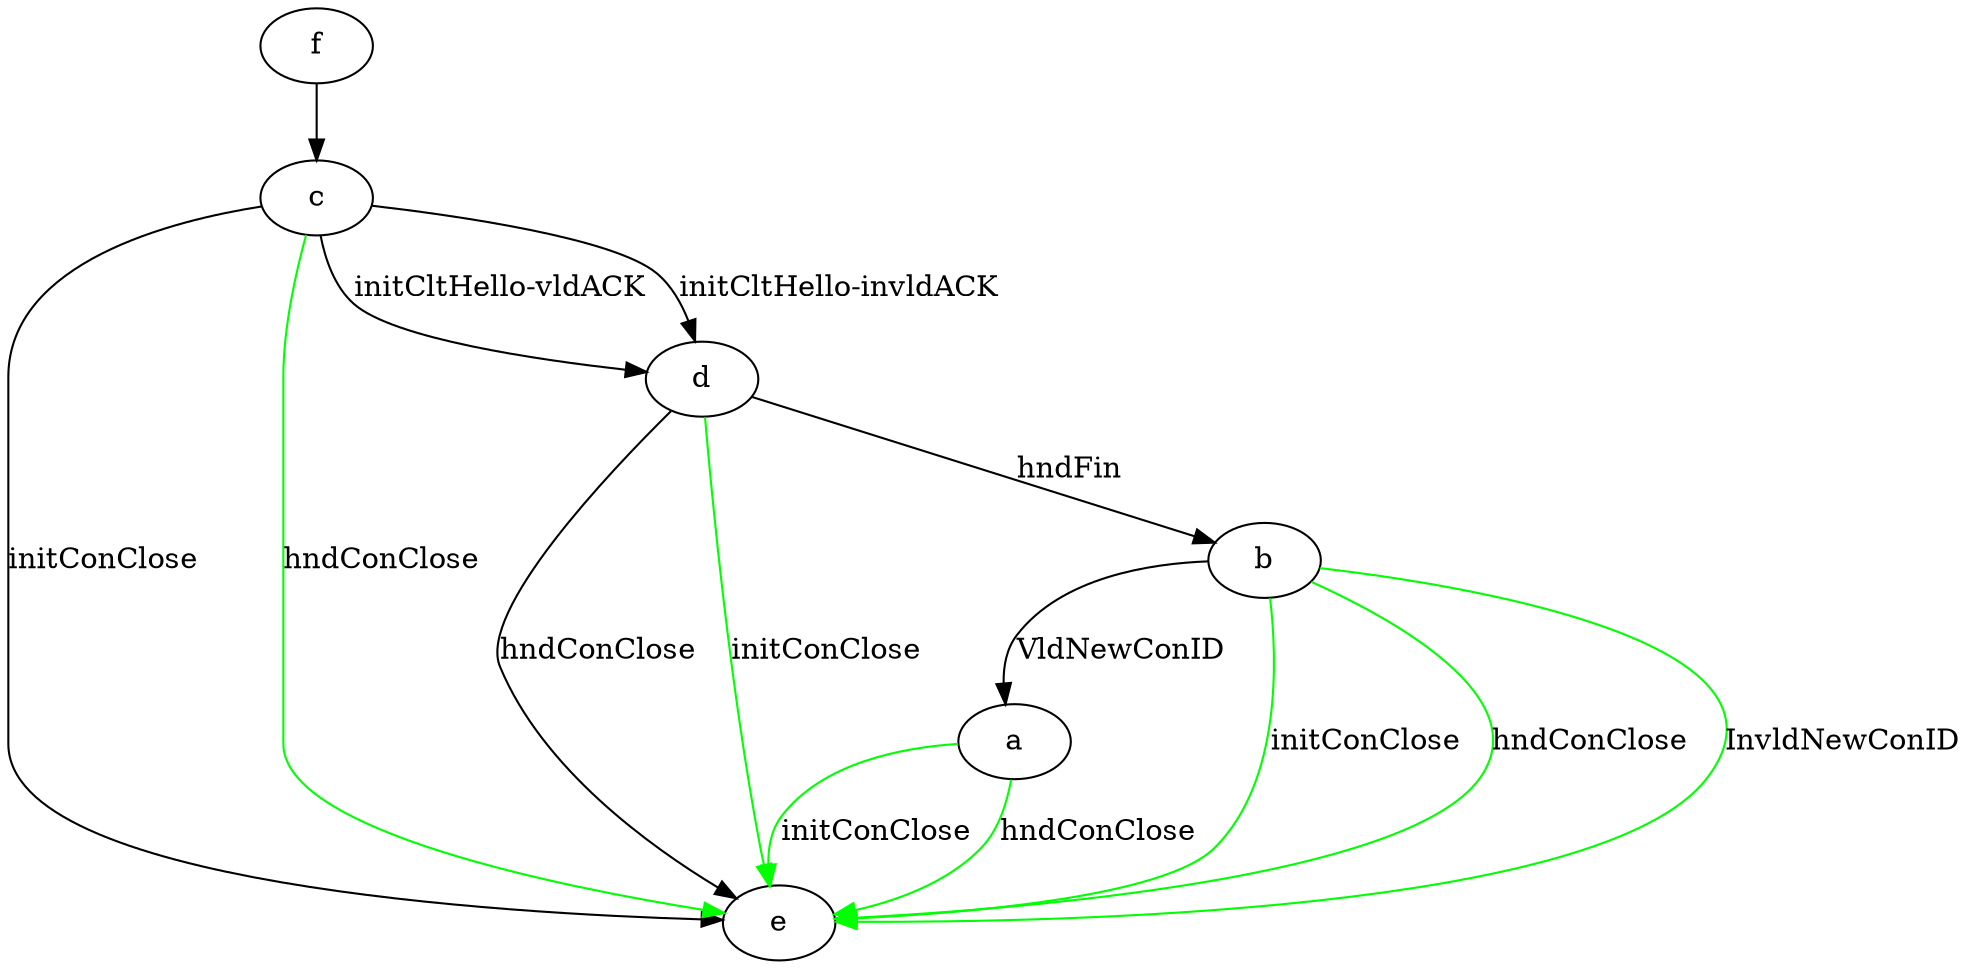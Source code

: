 digraph "" {
	a -> e	[key=0,
		color=green,
		label="initConClose "];
	a -> e	[key=1,
		color=green,
		label="hndConClose "];
	b -> a	[key=0,
		label="VldNewConID "];
	b -> e	[key=0,
		color=green,
		label="initConClose "];
	b -> e	[key=1,
		color=green,
		label="hndConClose "];
	b -> e	[key=2,
		color=green,
		label="InvldNewConID "];
	c -> d	[key=0,
		label="initCltHello-vldACK "];
	c -> d	[key=1,
		label="initCltHello-invldACK "];
	c -> e	[key=0,
		label="initConClose "];
	c -> e	[key=1,
		color=green,
		label="hndConClose "];
	d -> b	[key=0,
		label="hndFin "];
	d -> e	[key=0,
		label="hndConClose "];
	d -> e	[key=1,
		color=green,
		label="initConClose "];
	f -> c	[key=0];
}
